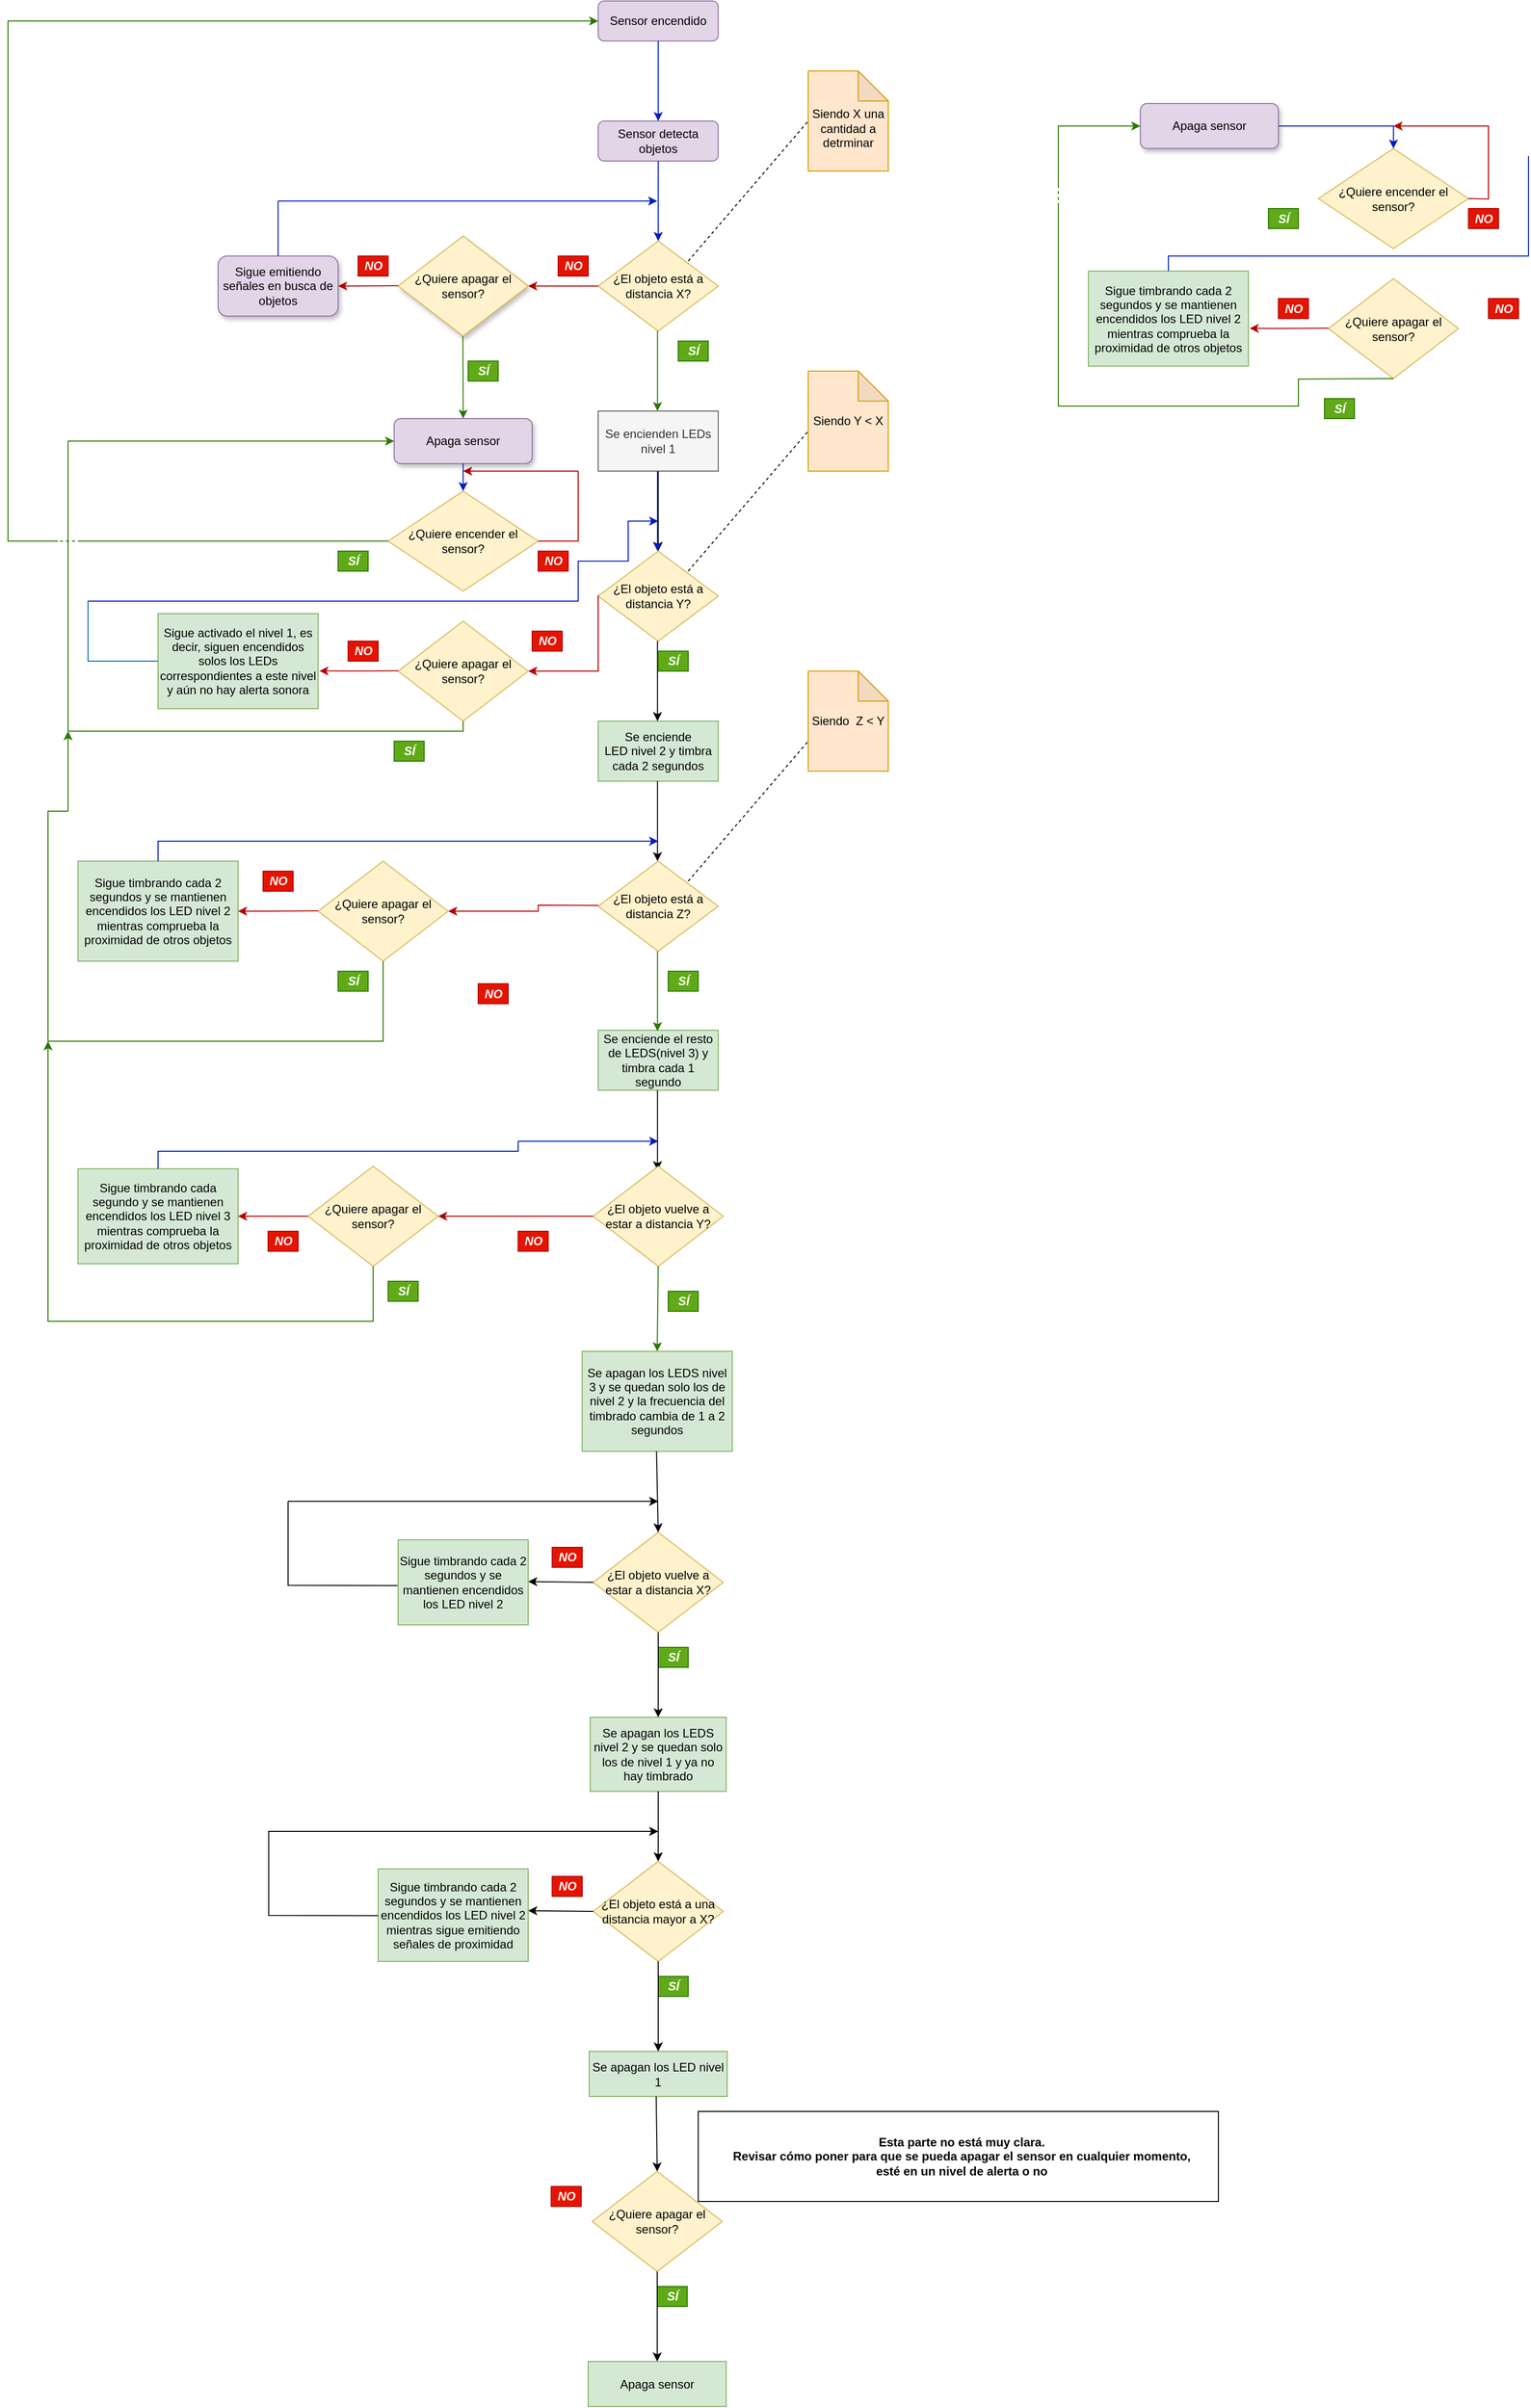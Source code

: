 <mxfile version="15.8.6" type="device"><diagram id="C5RBs43oDa-KdzZeNtuy" name="Page-1"><mxGraphModel dx="1944" dy="686" grid="1" gridSize="10" guides="1" tooltips="1" connect="1" arrows="1" fold="1" page="1" pageScale="1" pageWidth="827" pageHeight="1169" math="0" shadow="0"><root><mxCell id="WIyWlLk6GJQsqaUBKTNV-0"/><mxCell id="WIyWlLk6GJQsqaUBKTNV-1" parent="WIyWlLk6GJQsqaUBKTNV-0"/><mxCell id="WIyWlLk6GJQsqaUBKTNV-3" value="Sensor encendido" style="rounded=1;whiteSpace=wrap;html=1;fontSize=12;glass=0;strokeWidth=1;shadow=0;fillColor=#e1d5e7;strokeColor=#9673a6;" parent="WIyWlLk6GJQsqaUBKTNV-1" vertex="1"><mxGeometry x="430" y="80" width="120" height="40" as="geometry"/></mxCell><mxCell id="ryVwP3LSg1eIg-EKqCAF-0" value="" style="endArrow=classic;html=1;rounded=0;exitX=0.5;exitY=1;exitDx=0;exitDy=0;fillColor=#0050ef;strokeColor=#001DBC;" parent="WIyWlLk6GJQsqaUBKTNV-1" source="WIyWlLk6GJQsqaUBKTNV-3" edge="1"><mxGeometry width="50" height="50" relative="1" as="geometry"><mxPoint x="470" y="210" as="sourcePoint"/><mxPoint x="490" y="200" as="targetPoint"/></mxGeometry></mxCell><mxCell id="ryVwP3LSg1eIg-EKqCAF-1" value="Sensor detecta objetos" style="rounded=1;whiteSpace=wrap;html=1;fontSize=12;glass=0;strokeWidth=1;shadow=0;fillColor=#e1d5e7;strokeColor=#9673a6;" parent="WIyWlLk6GJQsqaUBKTNV-1" vertex="1"><mxGeometry x="430" y="200" width="120" height="40" as="geometry"/></mxCell><mxCell id="ryVwP3LSg1eIg-EKqCAF-2" value="¿El objeto está a distancia X?" style="rhombus;whiteSpace=wrap;html=1;fillColor=#fff2cc;strokeColor=#d6b656;" parent="WIyWlLk6GJQsqaUBKTNV-1" vertex="1"><mxGeometry x="430" y="320" width="120" height="90" as="geometry"/></mxCell><mxCell id="ryVwP3LSg1eIg-EKqCAF-3" value="" style="endArrow=classic;html=1;rounded=0;exitX=0.5;exitY=1;exitDx=0;exitDy=0;fillColor=#0050ef;strokeColor=#001DBC;" parent="WIyWlLk6GJQsqaUBKTNV-1" edge="1"><mxGeometry width="50" height="50" relative="1" as="geometry"><mxPoint x="490" y="240" as="sourcePoint"/><mxPoint x="490" y="320" as="targetPoint"/></mxGeometry></mxCell><mxCell id="ryVwP3LSg1eIg-EKqCAF-4" value="" style="endArrow=classic;html=1;rounded=0;exitX=0;exitY=0.5;exitDx=0;exitDy=0;fillColor=#e51400;strokeColor=#B20000;" parent="WIyWlLk6GJQsqaUBKTNV-1" source="ryVwP3LSg1eIg-EKqCAF-2" edge="1"><mxGeometry width="50" height="50" relative="1" as="geometry"><mxPoint x="320" y="390" as="sourcePoint"/><mxPoint x="360" y="365" as="targetPoint"/></mxGeometry></mxCell><mxCell id="ryVwP3LSg1eIg-EKqCAF-5" value="Sigue emitiendo señales en busca de objetos" style="rounded=1;whiteSpace=wrap;html=1;fillColor=#e1d5e7;strokeColor=#9673a6;glass=0;sketch=0;shadow=1;" parent="WIyWlLk6GJQsqaUBKTNV-1" vertex="1"><mxGeometry x="50" y="335" width="120" height="60" as="geometry"/></mxCell><mxCell id="ryVwP3LSg1eIg-EKqCAF-22" value="" style="edgeStyle=orthogonalEdgeStyle;rounded=0;orthogonalLoop=1;jettySize=auto;html=1;" parent="WIyWlLk6GJQsqaUBKTNV-1" source="ryVwP3LSg1eIg-EKqCAF-9" target="ryVwP3LSg1eIg-EKqCAF-11" edge="1"><mxGeometry relative="1" as="geometry"/></mxCell><mxCell id="ryVwP3LSg1eIg-EKqCAF-9" value="Se encienden LEDs nivel 1" style="rounded=0;whiteSpace=wrap;html=1;fillColor=#f5f5f5;strokeColor=#666666;fontColor=#333333;" parent="WIyWlLk6GJQsqaUBKTNV-1" vertex="1"><mxGeometry x="430" y="490" width="120" height="60" as="geometry"/></mxCell><mxCell id="ryVwP3LSg1eIg-EKqCAF-10" value="" style="endArrow=classic;html=1;rounded=0;exitX=0.5;exitY=1;exitDx=0;exitDy=0;fillColor=#60a917;strokeColor=#2D7600;" parent="WIyWlLk6GJQsqaUBKTNV-1" edge="1"><mxGeometry width="50" height="50" relative="1" as="geometry"><mxPoint x="489.29" y="410" as="sourcePoint"/><mxPoint x="489.29" y="490" as="targetPoint"/></mxGeometry></mxCell><mxCell id="ryVwP3LSg1eIg-EKqCAF-11" value="¿El objeto está a distancia Y?" style="rhombus;whiteSpace=wrap;html=1;fillColor=#fff2cc;strokeColor=#d6b656;" parent="WIyWlLk6GJQsqaUBKTNV-1" vertex="1"><mxGeometry x="430" y="630" width="120" height="90" as="geometry"/></mxCell><mxCell id="ryVwP3LSg1eIg-EKqCAF-12" value="" style="endArrow=classic;html=1;rounded=0;exitX=0.5;exitY=1;exitDx=0;exitDy=0;fillColor=#0050ef;strokeColor=#001DBC;" parent="WIyWlLk6GJQsqaUBKTNV-1" edge="1"><mxGeometry width="50" height="50" relative="1" as="geometry"><mxPoint x="489.29" y="550" as="sourcePoint"/><mxPoint x="489.29" y="630" as="targetPoint"/></mxGeometry></mxCell><mxCell id="ryVwP3LSg1eIg-EKqCAF-13" value="" style="endArrow=none;dashed=1;html=1;rounded=0;" parent="WIyWlLk6GJQsqaUBKTNV-1" edge="1"><mxGeometry width="50" height="50" relative="1" as="geometry"><mxPoint x="520" y="650" as="sourcePoint"/><mxPoint x="640" y="510" as="targetPoint"/></mxGeometry></mxCell><mxCell id="ryVwP3LSg1eIg-EKqCAF-14" value="Siendo Y &amp;lt; X" style="shape=note;whiteSpace=wrap;html=1;backgroundOutline=1;darkOpacity=0.05;fillColor=#ffe6cc;strokeColor=#d79b00;" parent="WIyWlLk6GJQsqaUBKTNV-1" vertex="1"><mxGeometry x="640" y="450" width="80" height="100" as="geometry"/></mxCell><mxCell id="ryVwP3LSg1eIg-EKqCAF-16" value="" style="endArrow=classic;html=1;rounded=0;exitX=0;exitY=0.5;exitDx=0;exitDy=0;entryX=1;entryY=0.5;entryDx=0;entryDy=0;fillColor=#e51400;strokeColor=#B20000;" parent="WIyWlLk6GJQsqaUBKTNV-1" edge="1" target="kRLj_TDdgWnkmrSQW1L9-15"><mxGeometry width="50" height="50" relative="1" as="geometry"><mxPoint x="430" y="674.29" as="sourcePoint"/><mxPoint x="360" y="674.29" as="targetPoint"/><Array as="points"><mxPoint x="430" y="750"/><mxPoint x="400" y="750"/></Array></mxGeometry></mxCell><mxCell id="ryVwP3LSg1eIg-EKqCAF-19" value="Se enciende LED&amp;nbsp;nivel 2 y timbra cada 2 segundos" style="rounded=0;whiteSpace=wrap;html=1;fillColor=#d5e8d4;strokeColor=#82b366;" parent="WIyWlLk6GJQsqaUBKTNV-1" vertex="1"><mxGeometry x="430" y="800" width="120" height="60" as="geometry"/></mxCell><mxCell id="ryVwP3LSg1eIg-EKqCAF-20" value="" style="endArrow=classic;html=1;rounded=0;exitX=0.5;exitY=1;exitDx=0;exitDy=0;" parent="WIyWlLk6GJQsqaUBKTNV-1" edge="1"><mxGeometry width="50" height="50" relative="1" as="geometry"><mxPoint x="489.29" y="720" as="sourcePoint"/><mxPoint x="489.29" y="800" as="targetPoint"/></mxGeometry></mxCell><mxCell id="ryVwP3LSg1eIg-EKqCAF-21" value="¿El objeto está a distancia Z?" style="rhombus;whiteSpace=wrap;html=1;fillColor=#fff2cc;strokeColor=#d6b656;" parent="WIyWlLk6GJQsqaUBKTNV-1" vertex="1"><mxGeometry x="430" y="940" width="120" height="90" as="geometry"/></mxCell><mxCell id="ryVwP3LSg1eIg-EKqCAF-23" value="" style="endArrow=classic;html=1;rounded=0;exitX=0.5;exitY=1;exitDx=0;exitDy=0;" parent="WIyWlLk6GJQsqaUBKTNV-1" edge="1"><mxGeometry width="50" height="50" relative="1" as="geometry"><mxPoint x="489.29" y="860" as="sourcePoint"/><mxPoint x="489.29" y="940" as="targetPoint"/></mxGeometry></mxCell><mxCell id="ryVwP3LSg1eIg-EKqCAF-25" value="Siendo&amp;nbsp; Z &amp;lt; Y" style="shape=note;whiteSpace=wrap;html=1;backgroundOutline=1;darkOpacity=0.05;fillColor=#ffe6cc;strokeColor=#d79b00;" parent="WIyWlLk6GJQsqaUBKTNV-1" vertex="1"><mxGeometry x="640" y="750" width="80" height="100" as="geometry"/></mxCell><mxCell id="ryVwP3LSg1eIg-EKqCAF-26" value="" style="endArrow=none;dashed=1;html=1;rounded=0;" parent="WIyWlLk6GJQsqaUBKTNV-1" edge="1"><mxGeometry width="50" height="50" relative="1" as="geometry"><mxPoint x="520" y="960" as="sourcePoint"/><mxPoint x="640" y="820" as="targetPoint"/></mxGeometry></mxCell><mxCell id="ryVwP3LSg1eIg-EKqCAF-27" value="Se enciende el resto de LEDS(nivel 3) y timbra cada 1 segundo" style="rounded=0;whiteSpace=wrap;html=1;fillColor=#d5e8d4;strokeColor=#82b366;" parent="WIyWlLk6GJQsqaUBKTNV-1" vertex="1"><mxGeometry x="430" y="1109" width="120" height="60" as="geometry"/></mxCell><mxCell id="ryVwP3LSg1eIg-EKqCAF-28" value="" style="endArrow=classic;html=1;rounded=0;exitX=0.5;exitY=1;exitDx=0;exitDy=0;fillColor=#60a917;strokeColor=#2D7600;" parent="WIyWlLk6GJQsqaUBKTNV-1" edge="1"><mxGeometry width="50" height="50" relative="1" as="geometry"><mxPoint x="489.29" y="1030.0" as="sourcePoint"/><mxPoint x="489.29" y="1110.0" as="targetPoint"/></mxGeometry></mxCell><mxCell id="ryVwP3LSg1eIg-EKqCAF-30" value="" style="endArrow=classic;html=1;rounded=0;exitX=0;exitY=0.5;exitDx=0;exitDy=0;entryX=1;entryY=0.5;entryDx=0;entryDy=0;fillColor=#e51400;strokeColor=#B20000;" parent="WIyWlLk6GJQsqaUBKTNV-1" edge="1" target="kRLj_TDdgWnkmrSQW1L9-39"><mxGeometry width="50" height="50" relative="1" as="geometry"><mxPoint x="430" y="984.29" as="sourcePoint"/><mxPoint x="360" y="984.29" as="targetPoint"/><Array as="points"><mxPoint x="370" y="984"/><mxPoint x="370" y="990"/><mxPoint x="360" y="990"/></Array></mxGeometry></mxCell><mxCell id="ryVwP3LSg1eIg-EKqCAF-33" value="&lt;br&gt;Siendo X una cantidad a detrminar" style="shape=note;whiteSpace=wrap;html=1;backgroundOutline=1;darkOpacity=0.05;fillColor=#ffe6cc;strokeColor=#d79b00;" parent="WIyWlLk6GJQsqaUBKTNV-1" vertex="1"><mxGeometry x="640" y="150" width="80" height="100" as="geometry"/></mxCell><mxCell id="ryVwP3LSg1eIg-EKqCAF-34" value="" style="endArrow=none;dashed=1;html=1;rounded=0;" parent="WIyWlLk6GJQsqaUBKTNV-1" edge="1"><mxGeometry width="50" height="50" relative="1" as="geometry"><mxPoint x="520" y="340" as="sourcePoint"/><mxPoint x="640" y="200" as="targetPoint"/></mxGeometry></mxCell><mxCell id="ryVwP3LSg1eIg-EKqCAF-36" value="" style="endArrow=classic;html=1;rounded=0;exitX=0.5;exitY=1;exitDx=0;exitDy=0;" parent="WIyWlLk6GJQsqaUBKTNV-1" edge="1"><mxGeometry width="50" height="50" relative="1" as="geometry"><mxPoint x="489.29" y="1169.0" as="sourcePoint"/><mxPoint x="489.29" y="1249.0" as="targetPoint"/></mxGeometry></mxCell><mxCell id="ryVwP3LSg1eIg-EKqCAF-37" value="¿El objeto vuelve a estar a distancia Y?" style="rhombus;whiteSpace=wrap;html=1;fillColor=#fff2cc;strokeColor=#d6b656;" parent="WIyWlLk6GJQsqaUBKTNV-1" vertex="1"><mxGeometry x="425" y="1245" width="130" height="100" as="geometry"/></mxCell><mxCell id="ryVwP3LSg1eIg-EKqCAF-38" value="&lt;b&gt;&lt;i&gt;NO&lt;/i&gt;&lt;/b&gt;" style="text;html=1;align=center;verticalAlign=middle;resizable=0;points=[];autosize=1;strokeColor=#B20000;fillColor=#e51400;fontColor=#ffffff;" parent="WIyWlLk6GJQsqaUBKTNV-1" vertex="1"><mxGeometry x="390" y="335" width="30" height="20" as="geometry"/></mxCell><mxCell id="ryVwP3LSg1eIg-EKqCAF-39" value="&lt;b&gt;&lt;i&gt;SÍ&lt;/i&gt;&lt;/b&gt;" style="text;html=1;align=center;verticalAlign=middle;resizable=0;points=[];autosize=1;strokeColor=#2D7600;fillColor=#60a917;fontColor=#ffffff;" parent="WIyWlLk6GJQsqaUBKTNV-1" vertex="1"><mxGeometry x="510" y="420" width="30" height="20" as="geometry"/></mxCell><mxCell id="ryVwP3LSg1eIg-EKqCAF-40" value="&lt;b&gt;&lt;i&gt;NO&lt;/i&gt;&lt;/b&gt;" style="text;html=1;align=center;verticalAlign=middle;resizable=0;points=[];autosize=1;strokeColor=#B20000;fillColor=#e51400;fontColor=#ffffff;" parent="WIyWlLk6GJQsqaUBKTNV-1" vertex="1"><mxGeometry x="364" y="710" width="30" height="20" as="geometry"/></mxCell><mxCell id="ryVwP3LSg1eIg-EKqCAF-41" value="&lt;b&gt;&lt;i&gt;SÍ&lt;/i&gt;&lt;/b&gt;" style="text;html=1;align=center;verticalAlign=middle;resizable=0;points=[];autosize=1;strokeColor=#2D7600;fillColor=#60a917;fontColor=#ffffff;" parent="WIyWlLk6GJQsqaUBKTNV-1" vertex="1"><mxGeometry x="490" y="730" width="30" height="20" as="geometry"/></mxCell><mxCell id="ryVwP3LSg1eIg-EKqCAF-44" value="&lt;b&gt;&lt;i&gt;SÍ&lt;/i&gt;&lt;/b&gt;" style="text;html=1;align=center;verticalAlign=middle;resizable=0;points=[];autosize=1;strokeColor=#2D7600;fillColor=#60a917;fontColor=#ffffff;" parent="WIyWlLk6GJQsqaUBKTNV-1" vertex="1"><mxGeometry x="500" y="1050" width="30" height="20" as="geometry"/></mxCell><mxCell id="ryVwP3LSg1eIg-EKqCAF-45" value="" style="endArrow=classic;html=1;rounded=0;exitX=0;exitY=0.5;exitDx=0;exitDy=0;fillColor=#e51400;strokeColor=#B20000;entryX=1;entryY=0.5;entryDx=0;entryDy=0;" parent="WIyWlLk6GJQsqaUBKTNV-1" source="ryVwP3LSg1eIg-EKqCAF-37" edge="1" target="kRLj_TDdgWnkmrSQW1L9-90"><mxGeometry width="50" height="50" relative="1" as="geometry"><mxPoint x="410" y="1294" as="sourcePoint"/><mxPoint x="360" y="1294.29" as="targetPoint"/><Array as="points"/></mxGeometry></mxCell><mxCell id="ryVwP3LSg1eIg-EKqCAF-48" value="Sigue activado el nivel 1, es decir, siguen encendidos solos los LEDs correspondientes a este nivel y aún no hay alerta sonora" style="rounded=0;whiteSpace=wrap;html=1;fillColor=#d5e8d4;strokeColor=#82b366;" parent="WIyWlLk6GJQsqaUBKTNV-1" vertex="1"><mxGeometry x="-10" y="692.5" width="160" height="95" as="geometry"/></mxCell><mxCell id="ryVwP3LSg1eIg-EKqCAF-49" value="&lt;b&gt;&lt;i&gt;NO&lt;/i&gt;&lt;/b&gt;" style="text;html=1;align=center;verticalAlign=middle;resizable=0;points=[];autosize=1;strokeColor=#B20000;fillColor=#e51400;fontColor=#ffffff;" parent="WIyWlLk6GJQsqaUBKTNV-1" vertex="1"><mxGeometry x="350" y="1310" width="30" height="20" as="geometry"/></mxCell><mxCell id="ryVwP3LSg1eIg-EKqCAF-50" value="&lt;b&gt;&lt;i&gt;SÍ&lt;/i&gt;&lt;/b&gt;" style="text;html=1;align=center;verticalAlign=middle;resizable=0;points=[];autosize=1;strokeColor=#2D7600;fillColor=#60a917;fontColor=#ffffff;" parent="WIyWlLk6GJQsqaUBKTNV-1" vertex="1"><mxGeometry x="500" y="1370" width="30" height="20" as="geometry"/></mxCell><mxCell id="ryVwP3LSg1eIg-EKqCAF-51" value="" style="endArrow=classic;html=1;rounded=0;exitX=0.5;exitY=1;exitDx=0;exitDy=0;entryX=0.5;entryY=0;entryDx=0;entryDy=0;fillColor=#60a917;strokeColor=#2D7600;" parent="WIyWlLk6GJQsqaUBKTNV-1" target="ryVwP3LSg1eIg-EKqCAF-52" edge="1"><mxGeometry width="50" height="50" relative="1" as="geometry"><mxPoint x="490.0" y="1345.0" as="sourcePoint"/><mxPoint x="490.0" y="1425.0" as="targetPoint"/></mxGeometry></mxCell><mxCell id="ryVwP3LSg1eIg-EKqCAF-52" value="Se apagan los LEDS nivel 3 y se quedan solo los de nivel 2 y la frecuencia del timbrado cambia de 1 a 2 segundos" style="rounded=0;whiteSpace=wrap;html=1;fillColor=#d5e8d4;strokeColor=#82b366;" parent="WIyWlLk6GJQsqaUBKTNV-1" vertex="1"><mxGeometry x="414" y="1430" width="150" height="100" as="geometry"/></mxCell><mxCell id="ryVwP3LSg1eIg-EKqCAF-53" value="¿El objeto vuelve a estar a distancia X?" style="rhombus;whiteSpace=wrap;html=1;fillColor=#fff2cc;strokeColor=#d6b656;" parent="WIyWlLk6GJQsqaUBKTNV-1" vertex="1"><mxGeometry x="425" y="1611" width="130" height="100" as="geometry"/></mxCell><mxCell id="ryVwP3LSg1eIg-EKqCAF-54" value="" style="endArrow=classic;html=1;rounded=0;exitX=0;exitY=0.5;exitDx=0;exitDy=0;" parent="WIyWlLk6GJQsqaUBKTNV-1" source="ryVwP3LSg1eIg-EKqCAF-53" edge="1"><mxGeometry width="50" height="50" relative="1" as="geometry"><mxPoint x="410" y="1660" as="sourcePoint"/><mxPoint x="360" y="1660.29" as="targetPoint"/></mxGeometry></mxCell><mxCell id="ryVwP3LSg1eIg-EKqCAF-55" value="Sigue timbrando cada 2 segundos y se mantienen encendidos los LED nivel 2" style="rounded=0;whiteSpace=wrap;html=1;fillColor=#d5e8d4;strokeColor=#82b366;" parent="WIyWlLk6GJQsqaUBKTNV-1" vertex="1"><mxGeometry x="230" y="1618.5" width="130" height="85" as="geometry"/></mxCell><mxCell id="ryVwP3LSg1eIg-EKqCAF-56" value="&lt;b&gt;&lt;i&gt;NO&lt;/i&gt;&lt;/b&gt;" style="text;html=1;align=center;verticalAlign=middle;resizable=0;points=[];autosize=1;strokeColor=#B20000;fillColor=#e51400;fontColor=#ffffff;" parent="WIyWlLk6GJQsqaUBKTNV-1" vertex="1"><mxGeometry x="384" y="1626" width="30" height="20" as="geometry"/></mxCell><mxCell id="ryVwP3LSg1eIg-EKqCAF-57" value="&lt;b&gt;&lt;i&gt;SÍ&lt;/i&gt;&lt;/b&gt;" style="text;html=1;align=center;verticalAlign=middle;resizable=0;points=[];autosize=1;strokeColor=#2D7600;fillColor=#60a917;fontColor=#ffffff;" parent="WIyWlLk6GJQsqaUBKTNV-1" vertex="1"><mxGeometry x="490" y="1726" width="30" height="20" as="geometry"/></mxCell><mxCell id="ryVwP3LSg1eIg-EKqCAF-58" value="" style="endArrow=classic;html=1;rounded=0;exitX=0.5;exitY=1;exitDx=0;exitDy=0;entryX=0.5;entryY=0;entryDx=0;entryDy=0;" parent="WIyWlLk6GJQsqaUBKTNV-1" target="ryVwP3LSg1eIg-EKqCAF-59" edge="1"><mxGeometry width="50" height="50" relative="1" as="geometry"><mxPoint x="490" y="1711.0" as="sourcePoint"/><mxPoint x="490.0" y="1791.0" as="targetPoint"/></mxGeometry></mxCell><mxCell id="ryVwP3LSg1eIg-EKqCAF-59" value="Se apagan los LEDS nivel 2 y se quedan solo los de nivel 1 y ya no hay timbrado" style="rounded=0;whiteSpace=wrap;html=1;fillColor=#d5e8d4;strokeColor=#82b366;" parent="WIyWlLk6GJQsqaUBKTNV-1" vertex="1"><mxGeometry x="422" y="1796" width="136" height="74" as="geometry"/></mxCell><mxCell id="ryVwP3LSg1eIg-EKqCAF-60" value="" style="endArrow=classic;html=1;rounded=0;exitX=0.5;exitY=1;exitDx=0;exitDy=0;entryX=0.5;entryY=0;entryDx=0;entryDy=0;" parent="WIyWlLk6GJQsqaUBKTNV-1" target="ryVwP3LSg1eIg-EKqCAF-53" edge="1"><mxGeometry width="50" height="50" relative="1" as="geometry"><mxPoint x="488.29" y="1530.0" as="sourcePoint"/><mxPoint x="488.29" y="1610.0" as="targetPoint"/></mxGeometry></mxCell><mxCell id="ryVwP3LSg1eIg-EKqCAF-61" value="¿El objeto está a una distancia mayor a X?" style="rhombus;whiteSpace=wrap;html=1;fillColor=#fff2cc;strokeColor=#d6b656;" parent="WIyWlLk6GJQsqaUBKTNV-1" vertex="1"><mxGeometry x="425" y="1940" width="130" height="100" as="geometry"/></mxCell><mxCell id="ryVwP3LSg1eIg-EKqCAF-62" value="" style="endArrow=classic;html=1;rounded=0;exitX=0;exitY=0.5;exitDx=0;exitDy=0;" parent="WIyWlLk6GJQsqaUBKTNV-1" source="ryVwP3LSg1eIg-EKqCAF-61" edge="1"><mxGeometry width="50" height="50" relative="1" as="geometry"><mxPoint x="410" y="1989" as="sourcePoint"/><mxPoint x="360" y="1989.29" as="targetPoint"/></mxGeometry></mxCell><mxCell id="ryVwP3LSg1eIg-EKqCAF-63" value="Sigue timbrando cada 2 segundos y se mantienen encendidos los LED nivel 2 mientras sigue emitiendo señales de proximidad" style="rounded=0;whiteSpace=wrap;html=1;fillColor=#d5e8d4;strokeColor=#82b366;" parent="WIyWlLk6GJQsqaUBKTNV-1" vertex="1"><mxGeometry x="210" y="1947.5" width="150" height="92.5" as="geometry"/></mxCell><mxCell id="ryVwP3LSg1eIg-EKqCAF-64" value="&lt;b&gt;&lt;i&gt;NO&lt;/i&gt;&lt;/b&gt;" style="text;html=1;align=center;verticalAlign=middle;resizable=0;points=[];autosize=1;strokeColor=#B20000;fillColor=#e51400;fontColor=#ffffff;" parent="WIyWlLk6GJQsqaUBKTNV-1" vertex="1"><mxGeometry x="384" y="1955" width="30" height="20" as="geometry"/></mxCell><mxCell id="ryVwP3LSg1eIg-EKqCAF-65" value="&lt;b&gt;&lt;i&gt;SÍ&lt;/i&gt;&lt;/b&gt;" style="text;html=1;align=center;verticalAlign=middle;resizable=0;points=[];autosize=1;strokeColor=#2D7600;fillColor=#60a917;fontColor=#ffffff;" parent="WIyWlLk6GJQsqaUBKTNV-1" vertex="1"><mxGeometry x="490" y="2055" width="30" height="20" as="geometry"/></mxCell><mxCell id="ryVwP3LSg1eIg-EKqCAF-66" value="" style="endArrow=classic;html=1;rounded=0;exitX=0.5;exitY=1;exitDx=0;exitDy=0;entryX=0.5;entryY=0;entryDx=0;entryDy=0;" parent="WIyWlLk6GJQsqaUBKTNV-1" target="ryVwP3LSg1eIg-EKqCAF-67" edge="1"><mxGeometry width="50" height="50" relative="1" as="geometry"><mxPoint x="490" y="2040" as="sourcePoint"/><mxPoint x="490.0" y="2120" as="targetPoint"/></mxGeometry></mxCell><mxCell id="ryVwP3LSg1eIg-EKqCAF-67" value="Se apagan los LED nivel 1" style="rounded=0;whiteSpace=wrap;html=1;fillColor=#d5e8d4;strokeColor=#82b366;" parent="WIyWlLk6GJQsqaUBKTNV-1" vertex="1"><mxGeometry x="421" y="2130" width="138" height="45" as="geometry"/></mxCell><mxCell id="ryVwP3LSg1eIg-EKqCAF-68" value="" style="endArrow=classic;html=1;rounded=0;entryX=0.5;entryY=0;entryDx=0;entryDy=0;" parent="WIyWlLk6GJQsqaUBKTNV-1" edge="1"><mxGeometry width="50" height="50" relative="1" as="geometry"><mxPoint x="490" y="1870" as="sourcePoint"/><mxPoint x="490" y="1940" as="targetPoint"/></mxGeometry></mxCell><mxCell id="ryVwP3LSg1eIg-EKqCAF-69" value="¿Quiere apagar el sensor?" style="rhombus;whiteSpace=wrap;html=1;fillColor=#fff2cc;strokeColor=#d6b656;" parent="WIyWlLk6GJQsqaUBKTNV-1" vertex="1"><mxGeometry x="424" y="2250" width="130" height="100" as="geometry"/></mxCell><mxCell id="ryVwP3LSg1eIg-EKqCAF-72" value="&lt;b&gt;&lt;i&gt;NO&lt;/i&gt;&lt;/b&gt;" style="text;html=1;align=center;verticalAlign=middle;resizable=0;points=[];autosize=1;strokeColor=#B20000;fillColor=#e51400;fontColor=#ffffff;" parent="WIyWlLk6GJQsqaUBKTNV-1" vertex="1"><mxGeometry x="383" y="2265" width="30" height="20" as="geometry"/></mxCell><mxCell id="ryVwP3LSg1eIg-EKqCAF-73" value="&lt;b&gt;&lt;i&gt;SÍ&lt;/i&gt;&lt;/b&gt;" style="text;html=1;align=center;verticalAlign=middle;resizable=0;points=[];autosize=1;strokeColor=#2D7600;fillColor=#60a917;fontColor=#ffffff;" parent="WIyWlLk6GJQsqaUBKTNV-1" vertex="1"><mxGeometry x="489" y="2365" width="30" height="20" as="geometry"/></mxCell><mxCell id="ryVwP3LSg1eIg-EKqCAF-74" value="" style="endArrow=classic;html=1;rounded=0;exitX=0.5;exitY=1;exitDx=0;exitDy=0;entryX=0.5;entryY=0;entryDx=0;entryDy=0;" parent="WIyWlLk6GJQsqaUBKTNV-1" target="ryVwP3LSg1eIg-EKqCAF-75" edge="1"><mxGeometry width="50" height="50" relative="1" as="geometry"><mxPoint x="489" y="2350" as="sourcePoint"/><mxPoint x="489.0" y="2430" as="targetPoint"/></mxGeometry></mxCell><mxCell id="ryVwP3LSg1eIg-EKqCAF-75" value="Apaga sensor" style="rounded=0;whiteSpace=wrap;html=1;fillColor=#d5e8d4;strokeColor=#82b366;" parent="WIyWlLk6GJQsqaUBKTNV-1" vertex="1"><mxGeometry x="420" y="2440" width="138" height="45" as="geometry"/></mxCell><mxCell id="ryVwP3LSg1eIg-EKqCAF-76" value="" style="endArrow=classic;html=1;rounded=0;entryX=0.5;entryY=0;entryDx=0;entryDy=0;" parent="WIyWlLk6GJQsqaUBKTNV-1" target="ryVwP3LSg1eIg-EKqCAF-69" edge="1"><mxGeometry width="50" height="50" relative="1" as="geometry"><mxPoint x="488" y="2175" as="sourcePoint"/><mxPoint x="488" y="2245" as="targetPoint"/></mxGeometry></mxCell><mxCell id="ryVwP3LSg1eIg-EKqCAF-84" value="" style="endArrow=classic;html=1;rounded=0;" parent="WIyWlLk6GJQsqaUBKTNV-1" edge="1"><mxGeometry width="50" height="50" relative="1" as="geometry"><mxPoint x="120" y="1580" as="sourcePoint"/><mxPoint x="490" y="1580" as="targetPoint"/></mxGeometry></mxCell><mxCell id="ryVwP3LSg1eIg-EKqCAF-86" value="" style="endArrow=none;html=1;rounded=0;entryX=-0.005;entryY=0.538;entryDx=0;entryDy=0;entryPerimeter=0;" parent="WIyWlLk6GJQsqaUBKTNV-1" target="ryVwP3LSg1eIg-EKqCAF-55" edge="1"><mxGeometry width="50" height="50" relative="1" as="geometry"><mxPoint x="120" y="1580.0" as="sourcePoint"/><mxPoint x="220" y="1663.75" as="targetPoint"/><Array as="points"><mxPoint x="120" y="1664"/></Array></mxGeometry></mxCell><mxCell id="ryVwP3LSg1eIg-EKqCAF-87" value="" style="endArrow=none;html=1;rounded=0;entryX=-0.005;entryY=0.538;entryDx=0;entryDy=0;entryPerimeter=0;" parent="WIyWlLk6GJQsqaUBKTNV-1" edge="1"><mxGeometry width="50" height="50" relative="1" as="geometry"><mxPoint x="100.65" y="1910" as="sourcePoint"/><mxPoint x="210.0" y="1994.23" as="targetPoint"/><Array as="points"><mxPoint x="100.65" y="1994"/></Array></mxGeometry></mxCell><mxCell id="ryVwP3LSg1eIg-EKqCAF-88" value="" style="endArrow=classic;html=1;rounded=0;" parent="WIyWlLk6GJQsqaUBKTNV-1" edge="1"><mxGeometry width="50" height="50" relative="1" as="geometry"><mxPoint x="100" y="1910" as="sourcePoint"/><mxPoint x="490" y="1910" as="targetPoint"/></mxGeometry></mxCell><mxCell id="ryVwP3LSg1eIg-EKqCAF-91" value="&lt;b&gt;Esta parte no está muy clara. &lt;br&gt;Revisar cómo poner para que se pueda apagar el sensor en cualquier momento, &lt;br&gt;esté en un nivel de alerta o no&lt;/b&gt;&lt;br&gt;" style="text;html=1;align=center;verticalAlign=middle;resizable=0;points=[];autosize=1;strokeColor=none;fillColor=none;" parent="WIyWlLk6GJQsqaUBKTNV-1" vertex="1"><mxGeometry x="558" y="2210" width="470" height="50" as="geometry"/></mxCell><mxCell id="ryVwP3LSg1eIg-EKqCAF-92" value="" style="rounded=0;whiteSpace=wrap;html=1;fillColor=none;" parent="WIyWlLk6GJQsqaUBKTNV-1" vertex="1"><mxGeometry x="530" y="2190" width="520" height="90" as="geometry"/></mxCell><mxCell id="kRLj_TDdgWnkmrSQW1L9-7" value="¿Quiere apagar el sensor?" style="rhombus;whiteSpace=wrap;html=1;fillColor=#fff2cc;strokeColor=#d6b656;shadow=1;" vertex="1" parent="WIyWlLk6GJQsqaUBKTNV-1"><mxGeometry x="230" y="315" width="130" height="100" as="geometry"/></mxCell><mxCell id="kRLj_TDdgWnkmrSQW1L9-8" value="&lt;b&gt;&lt;i&gt;NO&lt;/i&gt;&lt;/b&gt;" style="text;html=1;align=center;verticalAlign=middle;resizable=0;points=[];autosize=1;strokeColor=#B20000;fillColor=#e51400;fontColor=#ffffff;" vertex="1" parent="WIyWlLk6GJQsqaUBKTNV-1"><mxGeometry x="190" y="335" width="30" height="20" as="geometry"/></mxCell><mxCell id="kRLj_TDdgWnkmrSQW1L9-9" value="" style="endArrow=classic;html=1;rounded=0;exitX=0;exitY=0.5;exitDx=0;exitDy=0;fillColor=#e51400;strokeColor=#B20000;" edge="1" parent="WIyWlLk6GJQsqaUBKTNV-1"><mxGeometry width="50" height="50" relative="1" as="geometry"><mxPoint x="230" y="364.58" as="sourcePoint"/><mxPoint x="170" y="365" as="targetPoint"/></mxGeometry></mxCell><mxCell id="kRLj_TDdgWnkmrSQW1L9-10" value="" style="endArrow=classic;html=1;rounded=0;fillColor=#0050ef;strokeColor=#001DBC;" edge="1" parent="WIyWlLk6GJQsqaUBKTNV-1"><mxGeometry width="50" height="50" relative="1" as="geometry"><mxPoint x="110" y="280" as="sourcePoint"/><mxPoint x="489.0" y="280" as="targetPoint"/></mxGeometry></mxCell><mxCell id="kRLj_TDdgWnkmrSQW1L9-11" value="" style="endArrow=none;html=1;rounded=0;exitX=0.5;exitY=0;exitDx=0;exitDy=0;fillColor=#0050ef;strokeColor=#001DBC;" edge="1" parent="WIyWlLk6GJQsqaUBKTNV-1" source="ryVwP3LSg1eIg-EKqCAF-5"><mxGeometry width="50" height="50" relative="1" as="geometry"><mxPoint x="80" y="335" as="sourcePoint"/><mxPoint x="110" y="280" as="targetPoint"/></mxGeometry></mxCell><mxCell id="kRLj_TDdgWnkmrSQW1L9-12" value="&lt;b&gt;&lt;i&gt;SÍ&lt;/i&gt;&lt;/b&gt;" style="text;html=1;align=center;verticalAlign=middle;resizable=0;points=[];autosize=1;strokeColor=#2D7600;fillColor=#60a917;fontColor=#ffffff;" vertex="1" parent="WIyWlLk6GJQsqaUBKTNV-1"><mxGeometry x="300" y="440" width="30" height="20" as="geometry"/></mxCell><mxCell id="kRLj_TDdgWnkmrSQW1L9-13" value="" style="endArrow=classic;html=1;rounded=0;exitX=0.5;exitY=1;exitDx=0;exitDy=0;entryX=0.5;entryY=0;entryDx=0;entryDy=0;fillColor=#60a917;strokeColor=#2D7600;" edge="1" parent="WIyWlLk6GJQsqaUBKTNV-1" target="kRLj_TDdgWnkmrSQW1L9-14"><mxGeometry width="50" height="50" relative="1" as="geometry"><mxPoint x="294.76" y="415" as="sourcePoint"/><mxPoint x="294.76" y="495" as="targetPoint"/></mxGeometry></mxCell><mxCell id="kRLj_TDdgWnkmrSQW1L9-14" value="Apaga sensor" style="rounded=1;whiteSpace=wrap;html=1;fillColor=#e1d5e7;strokeColor=#9673a6;shadow=1;" vertex="1" parent="WIyWlLk6GJQsqaUBKTNV-1"><mxGeometry x="226" y="497.5" width="138" height="45" as="geometry"/></mxCell><mxCell id="kRLj_TDdgWnkmrSQW1L9-15" value="¿Quiere apagar el sensor?" style="rhombus;whiteSpace=wrap;html=1;fillColor=#fff2cc;strokeColor=#d6b656;" vertex="1" parent="WIyWlLk6GJQsqaUBKTNV-1"><mxGeometry x="230" y="700" width="130" height="100" as="geometry"/></mxCell><mxCell id="kRLj_TDdgWnkmrSQW1L9-17" value="&lt;b&gt;&lt;i&gt;NO&lt;/i&gt;&lt;/b&gt;" style="text;html=1;align=center;verticalAlign=middle;resizable=0;points=[];autosize=1;strokeColor=#B20000;fillColor=#e51400;fontColor=#ffffff;" vertex="1" parent="WIyWlLk6GJQsqaUBKTNV-1"><mxGeometry x="180" y="720" width="30" height="20" as="geometry"/></mxCell><mxCell id="kRLj_TDdgWnkmrSQW1L9-18" value="&lt;b&gt;&lt;i&gt;SÍ&lt;/i&gt;&lt;/b&gt;" style="text;html=1;align=center;verticalAlign=middle;resizable=0;points=[];autosize=1;strokeColor=#2D7600;fillColor=#60a917;fontColor=#ffffff;" vertex="1" parent="WIyWlLk6GJQsqaUBKTNV-1"><mxGeometry x="226" y="820" width="30" height="20" as="geometry"/></mxCell><mxCell id="kRLj_TDdgWnkmrSQW1L9-20" value="" style="endArrow=none;html=1;rounded=0;entryX=0.5;entryY=1;entryDx=0;entryDy=0;fillColor=#60a917;strokeColor=#2D7600;" edge="1" parent="WIyWlLk6GJQsqaUBKTNV-1" target="kRLj_TDdgWnkmrSQW1L9-15"><mxGeometry width="50" height="50" relative="1" as="geometry"><mxPoint x="-100" y="810" as="sourcePoint"/><mxPoint x="320" y="760" as="targetPoint"/><Array as="points"><mxPoint x="295" y="810"/></Array></mxGeometry></mxCell><mxCell id="kRLj_TDdgWnkmrSQW1L9-21" value="" style="endArrow=none;html=1;rounded=0;fillColor=#60a917;strokeColor=#2D7600;" edge="1" parent="WIyWlLk6GJQsqaUBKTNV-1"><mxGeometry width="50" height="50" relative="1" as="geometry"><mxPoint x="-100" y="520" as="sourcePoint"/><mxPoint x="-100" y="810" as="targetPoint"/><Array as="points"><mxPoint x="-100" y="655"/></Array></mxGeometry></mxCell><mxCell id="kRLj_TDdgWnkmrSQW1L9-22" value="" style="endArrow=classic;html=1;rounded=0;entryX=0;entryY=0.5;entryDx=0;entryDy=0;fillColor=#60a917;strokeColor=#2D7600;" edge="1" parent="WIyWlLk6GJQsqaUBKTNV-1" target="kRLj_TDdgWnkmrSQW1L9-14"><mxGeometry width="50" height="50" relative="1" as="geometry"><mxPoint x="-100" y="520" as="sourcePoint"/><mxPoint x="20" y="520" as="targetPoint"/></mxGeometry></mxCell><mxCell id="kRLj_TDdgWnkmrSQW1L9-23" value="" style="endArrow=classic;html=1;rounded=0;exitX=0;exitY=0.5;exitDx=0;exitDy=0;entryX=1.008;entryY=0.42;entryDx=0;entryDy=0;entryPerimeter=0;fillColor=#e51400;strokeColor=#B20000;" edge="1" parent="WIyWlLk6GJQsqaUBKTNV-1"><mxGeometry width="50" height="50" relative="1" as="geometry"><mxPoint x="230" y="749.6" as="sourcePoint"/><mxPoint x="151.28" y="749.79" as="targetPoint"/><Array as="points"><mxPoint x="180" y="749.89"/></Array></mxGeometry></mxCell><mxCell id="kRLj_TDdgWnkmrSQW1L9-24" value="¿Quiere encender el sensor?" style="rhombus;whiteSpace=wrap;html=1;fillColor=#fff2cc;strokeColor=#d6b656;" vertex="1" parent="WIyWlLk6GJQsqaUBKTNV-1"><mxGeometry x="220" y="570" width="150" height="100" as="geometry"/></mxCell><mxCell id="kRLj_TDdgWnkmrSQW1L9-25" value="" style="endArrow=classic;html=1;rounded=0;entryX=0.5;entryY=0;entryDx=0;entryDy=0;exitX=0.5;exitY=1;exitDx=0;exitDy=0;fillColor=#0050ef;strokeColor=#001DBC;" edge="1" parent="WIyWlLk6GJQsqaUBKTNV-1" source="kRLj_TDdgWnkmrSQW1L9-14" target="kRLj_TDdgWnkmrSQW1L9-24"><mxGeometry width="50" height="50" relative="1" as="geometry"><mxPoint x="210" y="600" as="sourcePoint"/><mxPoint x="260" y="550" as="targetPoint"/></mxGeometry></mxCell><mxCell id="kRLj_TDdgWnkmrSQW1L9-27" value="" style="endArrow=none;html=1;rounded=0;exitX=1;exitY=0.5;exitDx=0;exitDy=0;fillColor=#e51400;strokeColor=#B20000;" edge="1" parent="WIyWlLk6GJQsqaUBKTNV-1" source="kRLj_TDdgWnkmrSQW1L9-24"><mxGeometry width="50" height="50" relative="1" as="geometry"><mxPoint x="380" y="660" as="sourcePoint"/><mxPoint x="410" y="550" as="targetPoint"/><Array as="points"><mxPoint x="410" y="620"/></Array></mxGeometry></mxCell><mxCell id="kRLj_TDdgWnkmrSQW1L9-29" value="" style="endArrow=classic;html=1;rounded=0;fillColor=#e51400;strokeColor=#B20000;" edge="1" parent="WIyWlLk6GJQsqaUBKTNV-1"><mxGeometry width="50" height="50" relative="1" as="geometry"><mxPoint x="410" y="550" as="sourcePoint"/><mxPoint x="295" y="550" as="targetPoint"/><Array as="points"><mxPoint x="350" y="550"/></Array></mxGeometry></mxCell><mxCell id="kRLj_TDdgWnkmrSQW1L9-30" value="&lt;b&gt;&lt;i&gt;NO&lt;/i&gt;&lt;/b&gt;" style="text;html=1;align=center;verticalAlign=middle;resizable=0;points=[];autosize=1;strokeColor=#B20000;fillColor=#e51400;fontColor=#ffffff;" vertex="1" parent="WIyWlLk6GJQsqaUBKTNV-1"><mxGeometry x="370" y="630" width="30" height="20" as="geometry"/></mxCell><mxCell id="kRLj_TDdgWnkmrSQW1L9-31" value="" style="endArrow=none;html=1;rounded=0;exitX=0;exitY=0.5;exitDx=0;exitDy=0;fillColor=#60a917;strokeColor=#2D7600;" edge="1" parent="WIyWlLk6GJQsqaUBKTNV-1" source="kRLj_TDdgWnkmrSQW1L9-24"><mxGeometry width="50" height="50" relative="1" as="geometry"><mxPoint x="100" y="612.5" as="sourcePoint"/><mxPoint x="-90" y="620" as="targetPoint"/><Array as="points"><mxPoint x="140" y="620"/></Array></mxGeometry></mxCell><mxCell id="kRLj_TDdgWnkmrSQW1L9-32" value="" style="endArrow=none;dashed=1;html=1;rounded=0;fillColor=#60a917;strokeColor=#2D7600;" edge="1" parent="WIyWlLk6GJQsqaUBKTNV-1"><mxGeometry width="50" height="50" relative="1" as="geometry"><mxPoint x="-120" y="620" as="sourcePoint"/><mxPoint x="-70" y="620" as="targetPoint"/></mxGeometry></mxCell><mxCell id="kRLj_TDdgWnkmrSQW1L9-33" value="" style="endArrow=none;html=1;rounded=0;fillColor=#60a917;strokeColor=#2D7600;" edge="1" parent="WIyWlLk6GJQsqaUBKTNV-1"><mxGeometry width="50" height="50" relative="1" as="geometry"><mxPoint x="-160" y="100" as="sourcePoint"/><mxPoint x="-110" y="620" as="targetPoint"/><Array as="points"><mxPoint x="-160" y="620"/></Array></mxGeometry></mxCell><mxCell id="kRLj_TDdgWnkmrSQW1L9-34" value="" style="endArrow=classic;html=1;rounded=0;entryX=0;entryY=0.5;entryDx=0;entryDy=0;fillColor=#60a917;strokeColor=#2D7600;" edge="1" parent="WIyWlLk6GJQsqaUBKTNV-1" target="WIyWlLk6GJQsqaUBKTNV-3"><mxGeometry width="50" height="50" relative="1" as="geometry"><mxPoint x="-160" y="100" as="sourcePoint"/><mxPoint x="50" y="80" as="targetPoint"/></mxGeometry></mxCell><mxCell id="kRLj_TDdgWnkmrSQW1L9-35" value="&lt;b&gt;&lt;i&gt;SÍ&lt;/i&gt;&lt;/b&gt;" style="text;html=1;align=center;verticalAlign=middle;resizable=0;points=[];autosize=1;strokeColor=#2D7600;fillColor=#60a917;fontColor=#ffffff;" vertex="1" parent="WIyWlLk6GJQsqaUBKTNV-1"><mxGeometry x="170" y="630" width="30" height="20" as="geometry"/></mxCell><mxCell id="kRLj_TDdgWnkmrSQW1L9-36" value="&lt;b&gt;&lt;i&gt;NO&lt;/i&gt;&lt;/b&gt;" style="text;html=1;align=center;verticalAlign=middle;resizable=0;points=[];autosize=1;strokeColor=#B20000;fillColor=#e51400;fontColor=#ffffff;" vertex="1" parent="WIyWlLk6GJQsqaUBKTNV-1"><mxGeometry x="310" y="1062.5" width="30" height="20" as="geometry"/></mxCell><mxCell id="kRLj_TDdgWnkmrSQW1L9-37" value="Sigue timbrando cada 2 segundos y se mantienen encendidos los LED nivel 2 mientras comprueba la proximidad de otros objetos" style="rounded=0;whiteSpace=wrap;html=1;fillColor=#d5e8d4;strokeColor=#82b366;" vertex="1" parent="WIyWlLk6GJQsqaUBKTNV-1"><mxGeometry x="-90" y="940" width="160" height="100" as="geometry"/></mxCell><mxCell id="kRLj_TDdgWnkmrSQW1L9-39" value="¿Quiere apagar el sensor?" style="rhombus;whiteSpace=wrap;html=1;fillColor=#fff2cc;strokeColor=#d6b656;" vertex="1" parent="WIyWlLk6GJQsqaUBKTNV-1"><mxGeometry x="150" y="940" width="130" height="100" as="geometry"/></mxCell><mxCell id="kRLj_TDdgWnkmrSQW1L9-40" value="&lt;b&gt;&lt;i&gt;NO&lt;/i&gt;&lt;/b&gt;" style="text;html=1;align=center;verticalAlign=middle;resizable=0;points=[];autosize=1;strokeColor=#B20000;fillColor=#e51400;fontColor=#ffffff;" vertex="1" parent="WIyWlLk6GJQsqaUBKTNV-1"><mxGeometry x="95" y="950" width="30" height="20" as="geometry"/></mxCell><mxCell id="kRLj_TDdgWnkmrSQW1L9-41" value="&lt;b&gt;&lt;i&gt;SÍ&lt;/i&gt;&lt;/b&gt;" style="text;html=1;align=center;verticalAlign=middle;resizable=0;points=[];autosize=1;strokeColor=#2D7600;fillColor=#60a917;fontColor=#ffffff;" vertex="1" parent="WIyWlLk6GJQsqaUBKTNV-1"><mxGeometry x="170" y="1050" width="30" height="20" as="geometry"/></mxCell><mxCell id="kRLj_TDdgWnkmrSQW1L9-45" value="" style="endArrow=classic;html=1;rounded=0;exitX=0;exitY=0.5;exitDx=0;exitDy=0;entryX=1;entryY=0.5;entryDx=0;entryDy=0;fillColor=#e51400;strokeColor=#B20000;" edge="1" parent="WIyWlLk6GJQsqaUBKTNV-1" target="kRLj_TDdgWnkmrSQW1L9-37"><mxGeometry width="50" height="50" relative="1" as="geometry"><mxPoint x="150" y="989.66" as="sourcePoint"/><mxPoint x="71.28" y="989.85" as="targetPoint"/><Array as="points"><mxPoint x="100" y="989.95"/></Array></mxGeometry></mxCell><mxCell id="kRLj_TDdgWnkmrSQW1L9-55" value="" style="endArrow=none;html=1;rounded=0;entryX=0;entryY=0.5;entryDx=0;entryDy=0;fillColor=#1ba1e2;strokeColor=#006EAF;" edge="1" parent="WIyWlLk6GJQsqaUBKTNV-1" target="ryVwP3LSg1eIg-EKqCAF-48"><mxGeometry width="50" height="50" relative="1" as="geometry"><mxPoint x="-80" y="680" as="sourcePoint"/><mxPoint x="-20" y="720" as="targetPoint"/><Array as="points"><mxPoint x="-80" y="740"/></Array></mxGeometry></mxCell><mxCell id="kRLj_TDdgWnkmrSQW1L9-56" value="" style="endArrow=classic;html=1;rounded=0;fillColor=#0050ef;strokeColor=#001DBC;" edge="1" parent="WIyWlLk6GJQsqaUBKTNV-1"><mxGeometry width="50" height="50" relative="1" as="geometry"><mxPoint x="-80" y="680" as="sourcePoint"/><mxPoint x="490" y="600" as="targetPoint"/><Array as="points"><mxPoint x="120" y="680"/><mxPoint x="300" y="680"/><mxPoint x="410" y="680"/><mxPoint x="410" y="640"/><mxPoint x="460" y="640"/><mxPoint x="460" y="600"/></Array></mxGeometry></mxCell><mxCell id="kRLj_TDdgWnkmrSQW1L9-64" value="" style="endArrow=none;html=1;rounded=0;exitX=0.5;exitY=0;exitDx=0;exitDy=0;fillColor=#0050ef;strokeColor=#001DBC;" edge="1" parent="WIyWlLk6GJQsqaUBKTNV-1" source="kRLj_TDdgWnkmrSQW1L9-37"><mxGeometry width="50" height="50" relative="1" as="geometry"><mxPoint x="-10" y="1030" as="sourcePoint"/><mxPoint x="350" y="920" as="targetPoint"/><Array as="points"><mxPoint x="-10" y="920"/><mxPoint x="160" y="920"/></Array></mxGeometry></mxCell><mxCell id="kRLj_TDdgWnkmrSQW1L9-65" value="" style="endArrow=classic;html=1;rounded=0;fillColor=#0050ef;strokeColor=#001DBC;" edge="1" parent="WIyWlLk6GJQsqaUBKTNV-1"><mxGeometry width="50" height="50" relative="1" as="geometry"><mxPoint x="350" y="920" as="sourcePoint"/><mxPoint x="490" y="920" as="targetPoint"/></mxGeometry></mxCell><mxCell id="kRLj_TDdgWnkmrSQW1L9-68" value="" style="endArrow=none;html=1;rounded=0;entryX=0.5;entryY=1;entryDx=0;entryDy=0;fillColor=#60a917;strokeColor=#2D7600;" edge="1" parent="WIyWlLk6GJQsqaUBKTNV-1" target="kRLj_TDdgWnkmrSQW1L9-39"><mxGeometry width="50" height="50" relative="1" as="geometry"><mxPoint x="-120" y="950" as="sourcePoint"/><mxPoint x="70" y="1150" as="targetPoint"/><Array as="points"><mxPoint x="-120" y="1120"/><mxPoint y="1120"/><mxPoint x="120" y="1120"/><mxPoint x="215" y="1120"/></Array></mxGeometry></mxCell><mxCell id="kRLj_TDdgWnkmrSQW1L9-70" value="" style="endArrow=none;html=1;rounded=0;fillColor=#60a917;strokeColor=#2D7600;" edge="1" parent="WIyWlLk6GJQsqaUBKTNV-1"><mxGeometry width="50" height="50" relative="1" as="geometry"><mxPoint x="-120" y="950" as="sourcePoint"/><mxPoint x="-100" y="890" as="targetPoint"/><Array as="points"><mxPoint x="-120" y="890"/></Array></mxGeometry></mxCell><mxCell id="kRLj_TDdgWnkmrSQW1L9-71" value="" style="endArrow=classic;html=1;rounded=0;fillColor=#60a917;strokeColor=#2D7600;" edge="1" parent="WIyWlLk6GJQsqaUBKTNV-1"><mxGeometry width="50" height="50" relative="1" as="geometry"><mxPoint x="-100" y="890" as="sourcePoint"/><mxPoint x="-100" y="810" as="targetPoint"/></mxGeometry></mxCell><mxCell id="kRLj_TDdgWnkmrSQW1L9-73" value="&lt;b&gt;&lt;i&gt;NO&lt;/i&gt;&lt;/b&gt;" style="text;html=1;align=center;verticalAlign=middle;resizable=0;points=[];autosize=1;strokeColor=#B20000;fillColor=#e51400;fontColor=#ffffff;" vertex="1" parent="WIyWlLk6GJQsqaUBKTNV-1"><mxGeometry x="1320" y="377.5" width="30" height="20" as="geometry"/></mxCell><mxCell id="kRLj_TDdgWnkmrSQW1L9-74" value="Sigue timbrando cada 2 segundos y se mantienen encendidos los LED nivel 2 mientras comprueba la proximidad de otros objetos" style="rounded=0;whiteSpace=wrap;html=1;fillColor=#d5e8d4;strokeColor=#82b366;" vertex="1" parent="WIyWlLk6GJQsqaUBKTNV-1"><mxGeometry x="920" y="350" width="160" height="95" as="geometry"/></mxCell><mxCell id="kRLj_TDdgWnkmrSQW1L9-75" value="¿Quiere apagar el sensor?" style="rhombus;whiteSpace=wrap;html=1;fillColor=#fff2cc;strokeColor=#d6b656;" vertex="1" parent="WIyWlLk6GJQsqaUBKTNV-1"><mxGeometry x="1160" y="357.5" width="130" height="100" as="geometry"/></mxCell><mxCell id="kRLj_TDdgWnkmrSQW1L9-76" value="&lt;b&gt;&lt;i&gt;NO&lt;/i&gt;&lt;/b&gt;" style="text;html=1;align=center;verticalAlign=middle;resizable=0;points=[];autosize=1;strokeColor=#B20000;fillColor=#e51400;fontColor=#ffffff;" vertex="1" parent="WIyWlLk6GJQsqaUBKTNV-1"><mxGeometry x="1110" y="377.5" width="30" height="20" as="geometry"/></mxCell><mxCell id="kRLj_TDdgWnkmrSQW1L9-77" value="&lt;b&gt;&lt;i&gt;SÍ&lt;/i&gt;&lt;/b&gt;" style="text;html=1;align=center;verticalAlign=middle;resizable=0;points=[];autosize=1;strokeColor=#2D7600;fillColor=#60a917;fontColor=#ffffff;" vertex="1" parent="WIyWlLk6GJQsqaUBKTNV-1"><mxGeometry x="1156" y="477.5" width="30" height="20" as="geometry"/></mxCell><mxCell id="kRLj_TDdgWnkmrSQW1L9-78" value="" style="endArrow=classic;html=1;rounded=0;exitX=0;exitY=0.5;exitDx=0;exitDy=0;entryX=1.008;entryY=0.42;entryDx=0;entryDy=0;entryPerimeter=0;fillColor=#e51400;strokeColor=#B20000;" edge="1" parent="WIyWlLk6GJQsqaUBKTNV-1"><mxGeometry width="50" height="50" relative="1" as="geometry"><mxPoint x="1160" y="407.1" as="sourcePoint"/><mxPoint x="1081.28" y="407.29" as="targetPoint"/><Array as="points"><mxPoint x="1110" y="407.39"/></Array></mxGeometry></mxCell><mxCell id="kRLj_TDdgWnkmrSQW1L9-79" value="¿Quiere encender el sensor?" style="rhombus;whiteSpace=wrap;html=1;fillColor=#fff2cc;strokeColor=#d6b656;" vertex="1" parent="WIyWlLk6GJQsqaUBKTNV-1"><mxGeometry x="1150" y="227.5" width="150" height="100" as="geometry"/></mxCell><mxCell id="kRLj_TDdgWnkmrSQW1L9-80" value="" style="endArrow=classic;html=1;rounded=0;entryX=0.5;entryY=0;entryDx=0;entryDy=0;exitX=1;exitY=0.5;exitDx=0;exitDy=0;fillColor=#0050ef;strokeColor=#001DBC;" edge="1" parent="WIyWlLk6GJQsqaUBKTNV-1" source="kRLj_TDdgWnkmrSQW1L9-84" target="kRLj_TDdgWnkmrSQW1L9-79"><mxGeometry width="50" height="50" relative="1" as="geometry"><mxPoint x="1225" y="200.0" as="sourcePoint"/><mxPoint x="1190" y="207.5" as="targetPoint"/><Array as="points"><mxPoint x="1225" y="205"/></Array></mxGeometry></mxCell><mxCell id="kRLj_TDdgWnkmrSQW1L9-81" value="&lt;b&gt;&lt;i&gt;NO&lt;/i&gt;&lt;/b&gt;" style="text;html=1;align=center;verticalAlign=middle;resizable=0;points=[];autosize=1;strokeColor=#B20000;fillColor=#e51400;fontColor=#ffffff;" vertex="1" parent="WIyWlLk6GJQsqaUBKTNV-1"><mxGeometry x="1300" y="287.5" width="30" height="20" as="geometry"/></mxCell><mxCell id="kRLj_TDdgWnkmrSQW1L9-82" value="&lt;b&gt;&lt;i&gt;SÍ&lt;/i&gt;&lt;/b&gt;" style="text;html=1;align=center;verticalAlign=middle;resizable=0;points=[];autosize=1;strokeColor=#2D7600;fillColor=#60a917;fontColor=#ffffff;" vertex="1" parent="WIyWlLk6GJQsqaUBKTNV-1"><mxGeometry x="1100" y="287.5" width="30" height="20" as="geometry"/></mxCell><mxCell id="kRLj_TDdgWnkmrSQW1L9-83" value="" style="endArrow=none;html=1;rounded=0;exitX=0.5;exitY=0;exitDx=0;exitDy=0;fillColor=#0050ef;strokeColor=#001DBC;" edge="1" parent="WIyWlLk6GJQsqaUBKTNV-1" source="kRLj_TDdgWnkmrSQW1L9-74"><mxGeometry width="50" height="50" relative="1" as="geometry"><mxPoint x="1000" y="345" as="sourcePoint"/><mxPoint x="1360" y="235" as="targetPoint"/><Array as="points"><mxPoint x="1000" y="335"/><mxPoint x="1360" y="335"/></Array></mxGeometry></mxCell><mxCell id="kRLj_TDdgWnkmrSQW1L9-84" value="Apaga sensor" style="rounded=1;whiteSpace=wrap;html=1;fillColor=#e1d5e7;strokeColor=#9673a6;sketch=0;shadow=1;" vertex="1" parent="WIyWlLk6GJQsqaUBKTNV-1"><mxGeometry x="972" y="182.5" width="138" height="45" as="geometry"/></mxCell><mxCell id="kRLj_TDdgWnkmrSQW1L9-85" value="" style="endArrow=none;html=1;rounded=0;entryX=0.5;entryY=1;entryDx=0;entryDy=0;fillColor=#60a917;strokeColor=#2D7600;" edge="1" parent="WIyWlLk6GJQsqaUBKTNV-1" target="kRLj_TDdgWnkmrSQW1L9-75"><mxGeometry width="50" height="50" relative="1" as="geometry"><mxPoint x="890" y="285" as="sourcePoint"/><mxPoint x="1080" y="465" as="targetPoint"/><Array as="points"><mxPoint x="890" y="485"/><mxPoint x="1130" y="485"/><mxPoint x="1130" y="458"/></Array></mxGeometry></mxCell><mxCell id="kRLj_TDdgWnkmrSQW1L9-86" value="" style="endArrow=none;dashed=1;html=1;rounded=0;fillColor=#60a917;strokeColor=#2D7600;" edge="1" parent="WIyWlLk6GJQsqaUBKTNV-1"><mxGeometry width="50" height="50" relative="1" as="geometry"><mxPoint x="890" y="285" as="sourcePoint"/><mxPoint x="890" y="265" as="targetPoint"/></mxGeometry></mxCell><mxCell id="kRLj_TDdgWnkmrSQW1L9-87" value="" style="endArrow=none;html=1;rounded=0;fillColor=#60a917;strokeColor=#2D7600;" edge="1" parent="WIyWlLk6GJQsqaUBKTNV-1"><mxGeometry width="50" height="50" relative="1" as="geometry"><mxPoint x="890" y="265" as="sourcePoint"/><mxPoint x="940" y="205" as="targetPoint"/><Array as="points"><mxPoint x="890" y="205"/></Array></mxGeometry></mxCell><mxCell id="kRLj_TDdgWnkmrSQW1L9-88" value="" style="endArrow=classic;html=1;rounded=0;entryX=0;entryY=0.5;entryDx=0;entryDy=0;fillColor=#60a917;strokeColor=#2D7600;" edge="1" parent="WIyWlLk6GJQsqaUBKTNV-1" target="kRLj_TDdgWnkmrSQW1L9-84"><mxGeometry width="50" height="50" relative="1" as="geometry"><mxPoint x="940" y="205" as="sourcePoint"/><mxPoint x="980" y="215" as="targetPoint"/></mxGeometry></mxCell><mxCell id="kRLj_TDdgWnkmrSQW1L9-89" value="" style="endArrow=classic;html=1;rounded=0;exitX=1;exitY=0.5;exitDx=0;exitDy=0;fillColor=#e51400;strokeColor=#B20000;" edge="1" parent="WIyWlLk6GJQsqaUBKTNV-1" source="kRLj_TDdgWnkmrSQW1L9-79"><mxGeometry width="50" height="50" relative="1" as="geometry"><mxPoint x="1310" y="255" as="sourcePoint"/><mxPoint x="1225" y="205" as="targetPoint"/><Array as="points"><mxPoint x="1320" y="278"/><mxPoint x="1320" y="205"/></Array></mxGeometry></mxCell><mxCell id="kRLj_TDdgWnkmrSQW1L9-90" value="¿Quiere apagar el sensor?" style="rhombus;whiteSpace=wrap;html=1;fillColor=#fff2cc;strokeColor=#d6b656;" vertex="1" parent="WIyWlLk6GJQsqaUBKTNV-1"><mxGeometry x="140" y="1245" width="130" height="100" as="geometry"/></mxCell><mxCell id="kRLj_TDdgWnkmrSQW1L9-91" value="Sigue timbrando cada segundo y se mantienen encendidos los LED nivel 3 mientras comprueba la proximidad de otros objetos" style="rounded=0;whiteSpace=wrap;html=1;fillColor=#d5e8d4;strokeColor=#82b366;" vertex="1" parent="WIyWlLk6GJQsqaUBKTNV-1"><mxGeometry x="-90" y="1247.5" width="160" height="95" as="geometry"/></mxCell><mxCell id="kRLj_TDdgWnkmrSQW1L9-93" value="" style="endArrow=classic;html=1;rounded=0;exitX=0;exitY=0.5;exitDx=0;exitDy=0;fillColor=#e51400;strokeColor=#B20000;entryX=1;entryY=0.5;entryDx=0;entryDy=0;" edge="1" parent="WIyWlLk6GJQsqaUBKTNV-1" source="kRLj_TDdgWnkmrSQW1L9-90" target="kRLj_TDdgWnkmrSQW1L9-91"><mxGeometry width="50" height="50" relative="1" as="geometry"><mxPoint x="230" y="1294.41" as="sourcePoint"/><mxPoint x="70" y="1295" as="targetPoint"/><Array as="points"/></mxGeometry></mxCell><mxCell id="kRLj_TDdgWnkmrSQW1L9-94" value="&lt;b&gt;&lt;i&gt;NO&lt;/i&gt;&lt;/b&gt;" style="text;html=1;align=center;verticalAlign=middle;resizable=0;points=[];autosize=1;strokeColor=#B20000;fillColor=#e51400;fontColor=#ffffff;" vertex="1" parent="WIyWlLk6GJQsqaUBKTNV-1"><mxGeometry x="100" y="1310" width="30" height="20" as="geometry"/></mxCell><mxCell id="kRLj_TDdgWnkmrSQW1L9-96" value="" style="endArrow=classic;html=1;rounded=0;fillColor=#60a917;strokeColor=#2D7600;" edge="1" parent="WIyWlLk6GJQsqaUBKTNV-1"><mxGeometry width="50" height="50" relative="1" as="geometry"><mxPoint x="-120" y="1210" as="sourcePoint"/><mxPoint x="-120" y="1120" as="targetPoint"/></mxGeometry></mxCell><mxCell id="kRLj_TDdgWnkmrSQW1L9-98" value="" style="endArrow=none;html=1;rounded=0;fillColor=#60a917;strokeColor=#2D7600;entryX=0.5;entryY=1;entryDx=0;entryDy=0;" edge="1" parent="WIyWlLk6GJQsqaUBKTNV-1" target="kRLj_TDdgWnkmrSQW1L9-90"><mxGeometry width="50" height="50" relative="1" as="geometry"><mxPoint x="-120" y="1210" as="sourcePoint"/><mxPoint x="210" y="1490" as="targetPoint"/><Array as="points"><mxPoint x="-120" y="1400"/><mxPoint x="-60" y="1400"/><mxPoint y="1400"/><mxPoint x="205" y="1400"/></Array></mxGeometry></mxCell><mxCell id="kRLj_TDdgWnkmrSQW1L9-99" value="&lt;b&gt;&lt;i&gt;SÍ&lt;/i&gt;&lt;/b&gt;" style="text;html=1;align=center;verticalAlign=middle;resizable=0;points=[];autosize=1;strokeColor=#2D7600;fillColor=#60a917;fontColor=#ffffff;" vertex="1" parent="WIyWlLk6GJQsqaUBKTNV-1"><mxGeometry x="220" y="1360" width="30" height="20" as="geometry"/></mxCell><mxCell id="kRLj_TDdgWnkmrSQW1L9-100" value="" style="endArrow=none;html=1;rounded=0;exitX=0.5;exitY=0;exitDx=0;exitDy=0;fillColor=#0050ef;strokeColor=#001DBC;" edge="1" parent="WIyWlLk6GJQsqaUBKTNV-1" source="kRLj_TDdgWnkmrSQW1L9-91"><mxGeometry width="50" height="50" relative="1" as="geometry"><mxPoint x="-10" y="1245" as="sourcePoint"/><mxPoint x="350" y="1220" as="targetPoint"/><Array as="points"><mxPoint x="-10" y="1230"/><mxPoint x="160" y="1230"/><mxPoint x="350" y="1230"/></Array></mxGeometry></mxCell><mxCell id="kRLj_TDdgWnkmrSQW1L9-102" value="" style="endArrow=classic;html=1;rounded=0;fillColor=#0050ef;strokeColor=#001DBC;" edge="1" parent="WIyWlLk6GJQsqaUBKTNV-1"><mxGeometry width="50" height="50" relative="1" as="geometry"><mxPoint x="350.0" y="1220" as="sourcePoint"/><mxPoint x="490.0" y="1220" as="targetPoint"/></mxGeometry></mxCell></root></mxGraphModel></diagram></mxfile>